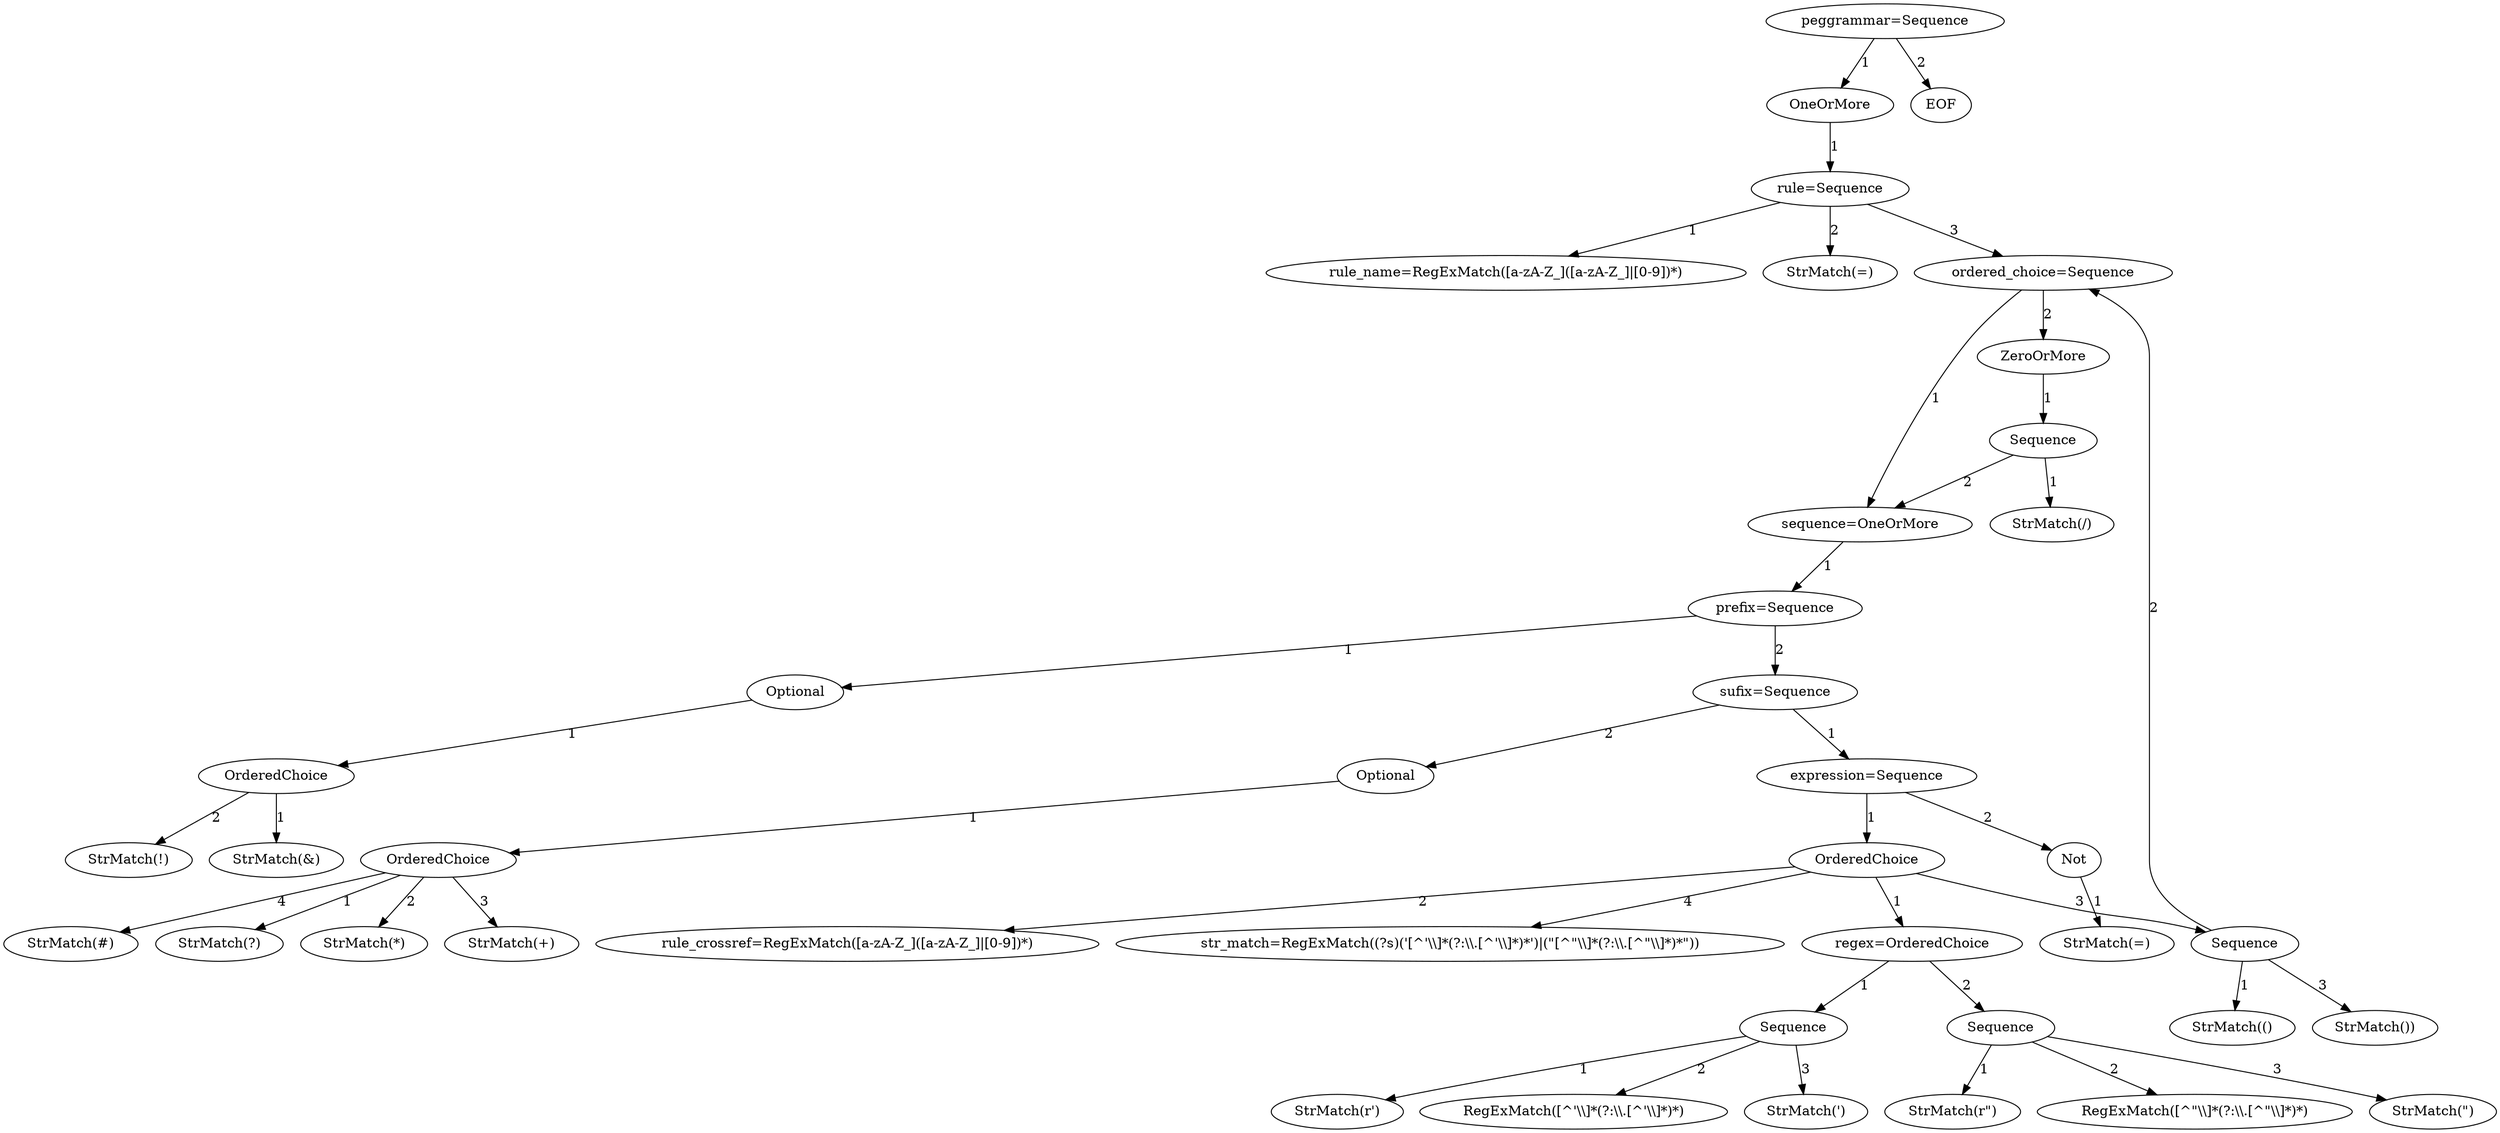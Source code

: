 digraph arpeggio_graph {
2385991426288 [label="peggrammar=Sequence"];
2385991426288->2385991426176 [label="1"]

2385991426176 [label="OneOrMore"];
2385991426176->2385991428024 [label="1"]

2385991428024 [label="rule=Sequence"];
2385991428024->2385991428248 [label="1"]

2385991428248 [label="rule_name=RegExMatch([a-zA-Z_]([a-zA-Z_]|[0-9])*)"];
2385991428024->2385991428416 [label="2"]

2385991428416 [label="StrMatch(=)"];
2385991428024->2385991428584 [label="3"]

2385991428584 [label="ordered_choice=Sequence"];
2385991428584->2385991428696 [label="1"]

2385991428696 [label="sequence=OneOrMore"];
2385991428696->2385991428864 [label="1"]

2385991428864 [label="prefix=Sequence"];
2385991428864->2385991428752 [label="1"]

2385991428752 [label="Optional"];
2385991428752->2385991428976 [label="1"]

2385991428976 [label="OrderedChoice"];
2385991428976->2385991429144 [label="1"]

2385991429144 [label="StrMatch(&)"];
2385991428976->2385991429200 [label="2"]

2385991429200 [label="StrMatch(!)"];
2385991428864->2385991429312 [label="2"]

2385991429312 [label="sufix=Sequence"];
2385991429312->2385991429536 [label="1"]

2385991429536 [label="expression=Sequence"];
2385991429536->2385991429704 [label="1"]

2385991429704 [label="OrderedChoice"];
2385991429704->2385991430040 [label="1"]

2385991430040 [label="regex=OrderedChoice"];
2385991430040->2385991467136 [label="1"]

2385991467136 [label="Sequence"];
2385991467136->2385991467304 [label="1"]

2385991467304 [label="StrMatch(r')"];
2385991467136->2385991429928 [label="2"]

2385991429928 [label="RegExMatch([^'\\\\]*(?:\\\\.[^'\\\\]*)*)"];
2385991467136->2385991467472 [label="3"]

2385991467472 [label="StrMatch(')"];
2385991430040->2385991467248 [label="2"]

2385991467248 [label="Sequence"];
2385991467248->2385991467416 [label="1"]

2385991467416 [label="StrMatch(r\")"];
2385991467248->2385991429984 [label="2"]

2385991429984 [label="RegExMatch([^\"\\\\]*(?:\\\\.[^\"\\\\]*)*)"];
2385991467248->2385991467360 [label="3"]

2385991467360 [label="StrMatch(\")"];
2385991429704->2385991467080 [label="2"]

2385991467080 [label="rule_crossref=RegExMatch([a-zA-Z_]([a-zA-Z_]|[0-9])*)"];
2385991429704->2385991429872 [label="3"]

2385991429872 [label="Sequence"];
2385991429872->2385991467696 [label="1"]

2385991467696 [label="StrMatch(()"];
2385991429872->2385991428584 [label="2"]

2385991429872->2385991467584 [label="3"]

2385991467584 [label="StrMatch())"];
2385991429704->2385991467808 [label="4"]

2385991467808 [label="str_match=RegExMatch((?s)('[^'\\\\]*(?:\\\\.[^'\\\\]*)*')|(\"[^\"\\\\]*(?:\\\\.[^\"\\\\]*)*\"))"];
2385991429536->2385991429480 [label="2"]

2385991429480 [label="Not"];
2385991429480->2385991429816 [label="1"]

2385991429816 [label="StrMatch(=)"];
2385991429312->2385991429256 [label="2"]

2385991429256 [label="Optional"];
2385991429256->2385991429648 [label="1"]

2385991429648 [label="OrderedChoice"];
2385991429648->2385991468424 [label="1"]

2385991468424 [label="StrMatch(?)"];
2385991429648->2385991467528 [label="2"]

2385991467528 [label="StrMatch(*)"];
2385991429648->2385991467864 [label="3"]

2385991467864 [label="StrMatch(+)"];
2385991429648->2385991467920 [label="4"]

2385991467920 [label="StrMatch(#)"];
2385991428584->2385991428528 [label="2"]

2385991428528 [label="ZeroOrMore"];
2385991428528->2385991428920 [label="1"]

2385991428920 [label="Sequence"];
2385991428920->2385991428808 [label="1"]

2385991428808 [label="StrMatch(/)"];
2385991428920->2385991428696 [label="2"]

2385991426288->2385991427968 [label="2"]

2385991427968 [label="EOF"];
}